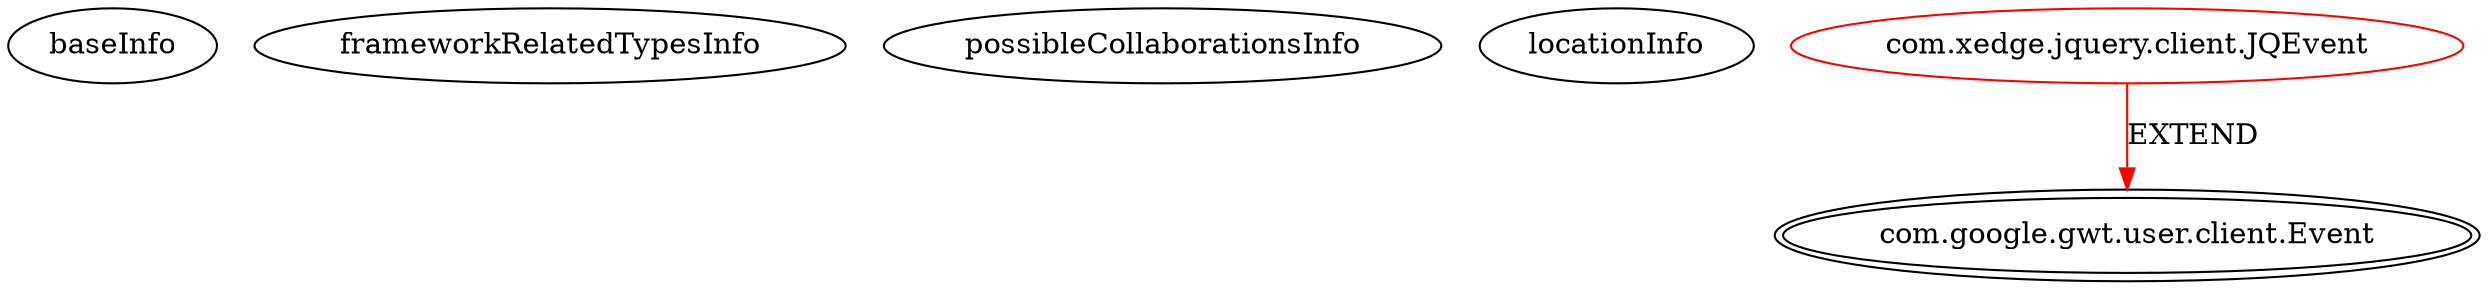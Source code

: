 digraph {
baseInfo[graphId=921,category="extension_graph",isAnonymous=false,possibleRelation=false]
frameworkRelatedTypesInfo[0="com.google.gwt.user.client.Event"]
possibleCollaborationsInfo[]
locationInfo[projectName="brychcy-gwt-jquery",filePath="/brychcy-gwt-jquery/gwt-jquery-master/src/com/xedge/jquery/client/JQEvent.java",contextSignature="JQEvent",graphId="921"]
0[label="com.xedge.jquery.client.JQEvent",vertexType="ROOT_CLIENT_CLASS_DECLARATION",isFrameworkType=false,color=red]
1[label="com.google.gwt.user.client.Event",vertexType="FRAMEWORK_CLASS_TYPE",isFrameworkType=true,peripheries=2]
0->1[label="EXTEND",color=red]
}
